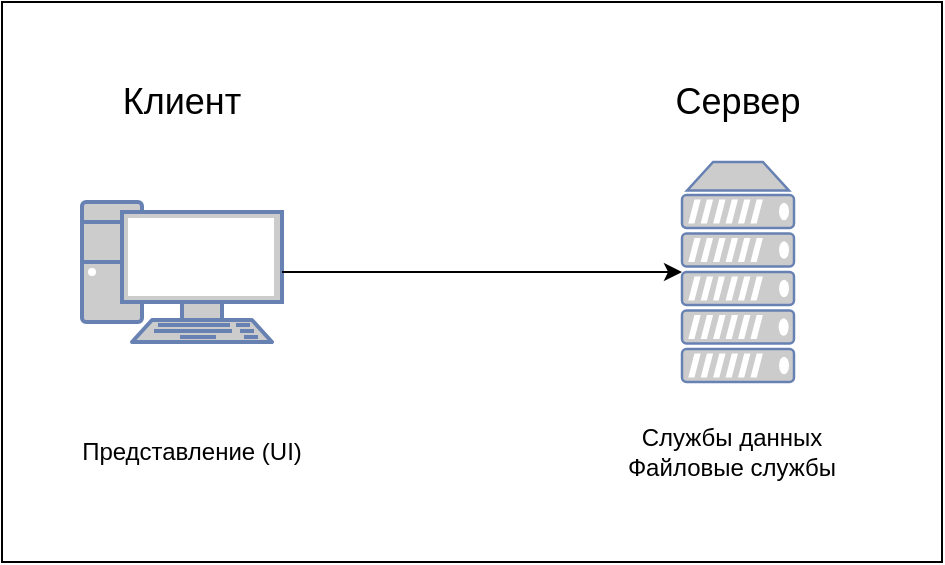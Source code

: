 <mxfile version="13.9.9" type="device"><diagram id="H0RmkLNxokVOp99bpQfy" name="Страница 1"><mxGraphModel dx="1086" dy="806" grid="1" gridSize="10" guides="1" tooltips="1" connect="1" arrows="1" fold="1" page="1" pageScale="1" pageWidth="827" pageHeight="1169" math="0" shadow="0"><root><mxCell id="0"/><mxCell id="1" parent="0"/><mxCell id="vTSzhqNDYjM9x96WdWWj-8" value="" style="rounded=0;whiteSpace=wrap;html=1;" vertex="1" parent="1"><mxGeometry x="30" y="60" width="470" height="280" as="geometry"/></mxCell><mxCell id="vTSzhqNDYjM9x96WdWWj-1" value="" style="fontColor=#0066CC;verticalAlign=top;verticalLabelPosition=bottom;labelPosition=center;align=center;html=1;outlineConnect=0;fillColor=#CCCCCC;strokeColor=#6881B3;gradientColor=none;gradientDirection=north;strokeWidth=2;shape=mxgraph.networks.server;" vertex="1" parent="1"><mxGeometry x="370" y="140" width="56" height="110" as="geometry"/></mxCell><mxCell id="vTSzhqNDYjM9x96WdWWj-2" value="" style="fontColor=#0066CC;verticalAlign=top;verticalLabelPosition=bottom;labelPosition=center;align=center;html=1;outlineConnect=0;fillColor=#CCCCCC;strokeColor=#6881B3;gradientColor=none;gradientDirection=north;strokeWidth=2;shape=mxgraph.networks.pc;" vertex="1" parent="1"><mxGeometry x="70" y="160" width="100" height="70" as="geometry"/></mxCell><mxCell id="vTSzhqNDYjM9x96WdWWj-11" value="&lt;font style=&quot;font-size: 18px&quot;&gt;Сервер&lt;/font&gt;" style="text;html=1;strokeColor=none;fillColor=none;align=center;verticalAlign=middle;whiteSpace=wrap;rounded=0;" vertex="1" parent="1"><mxGeometry x="378" y="100" width="40" height="20" as="geometry"/></mxCell><mxCell id="vTSzhqNDYjM9x96WdWWj-21" value="" style="endArrow=classic;html=1;exitX=1;exitY=0.5;exitDx=0;exitDy=0;exitPerimeter=0;" edge="1" parent="1" source="vTSzhqNDYjM9x96WdWWj-2" target="vTSzhqNDYjM9x96WdWWj-1"><mxGeometry width="50" height="50" relative="1" as="geometry"><mxPoint x="390" y="430" as="sourcePoint"/><mxPoint x="440" y="380" as="targetPoint"/></mxGeometry></mxCell><mxCell id="vTSzhqNDYjM9x96WdWWj-39" value="&lt;font style=&quot;font-size: 18px&quot;&gt;Клиент&lt;/font&gt;" style="text;html=1;strokeColor=none;fillColor=none;align=center;verticalAlign=middle;whiteSpace=wrap;rounded=0;" vertex="1" parent="1"><mxGeometry x="100" y="100" width="40" height="20" as="geometry"/></mxCell><mxCell id="vTSzhqNDYjM9x96WdWWj-41" value="Представление (UI)&lt;br&gt;" style="text;html=1;strokeColor=none;fillColor=none;align=center;verticalAlign=middle;whiteSpace=wrap;rounded=0;" vertex="1" parent="1"><mxGeometry x="60" y="250" width="130" height="70" as="geometry"/></mxCell><mxCell id="vTSzhqNDYjM9x96WdWWj-42" value="Службы данных&lt;br&gt;Файловые службы&lt;br&gt;" style="text;html=1;strokeColor=none;fillColor=none;align=center;verticalAlign=middle;whiteSpace=wrap;rounded=0;" vertex="1" parent="1"><mxGeometry x="330" y="250" width="130" height="70" as="geometry"/></mxCell></root></mxGraphModel></diagram></mxfile>